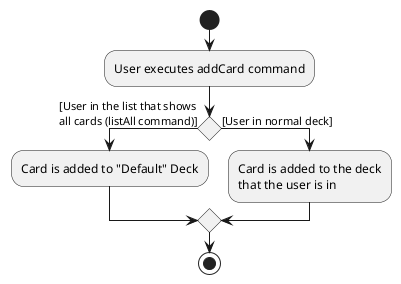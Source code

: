 @startuml
start
:User executes addCard command;

'Since the beta syntax does not support placing the condition outside the
'diamond we place it as the true branch instead.

if () then ([User in the list that shows
all cards (listAll command)])
    :Card is added to "Default" Deck;
else ([User in normal deck])
    :Card is added to the deck
    that the user is in;

endif

stop
@enduml
